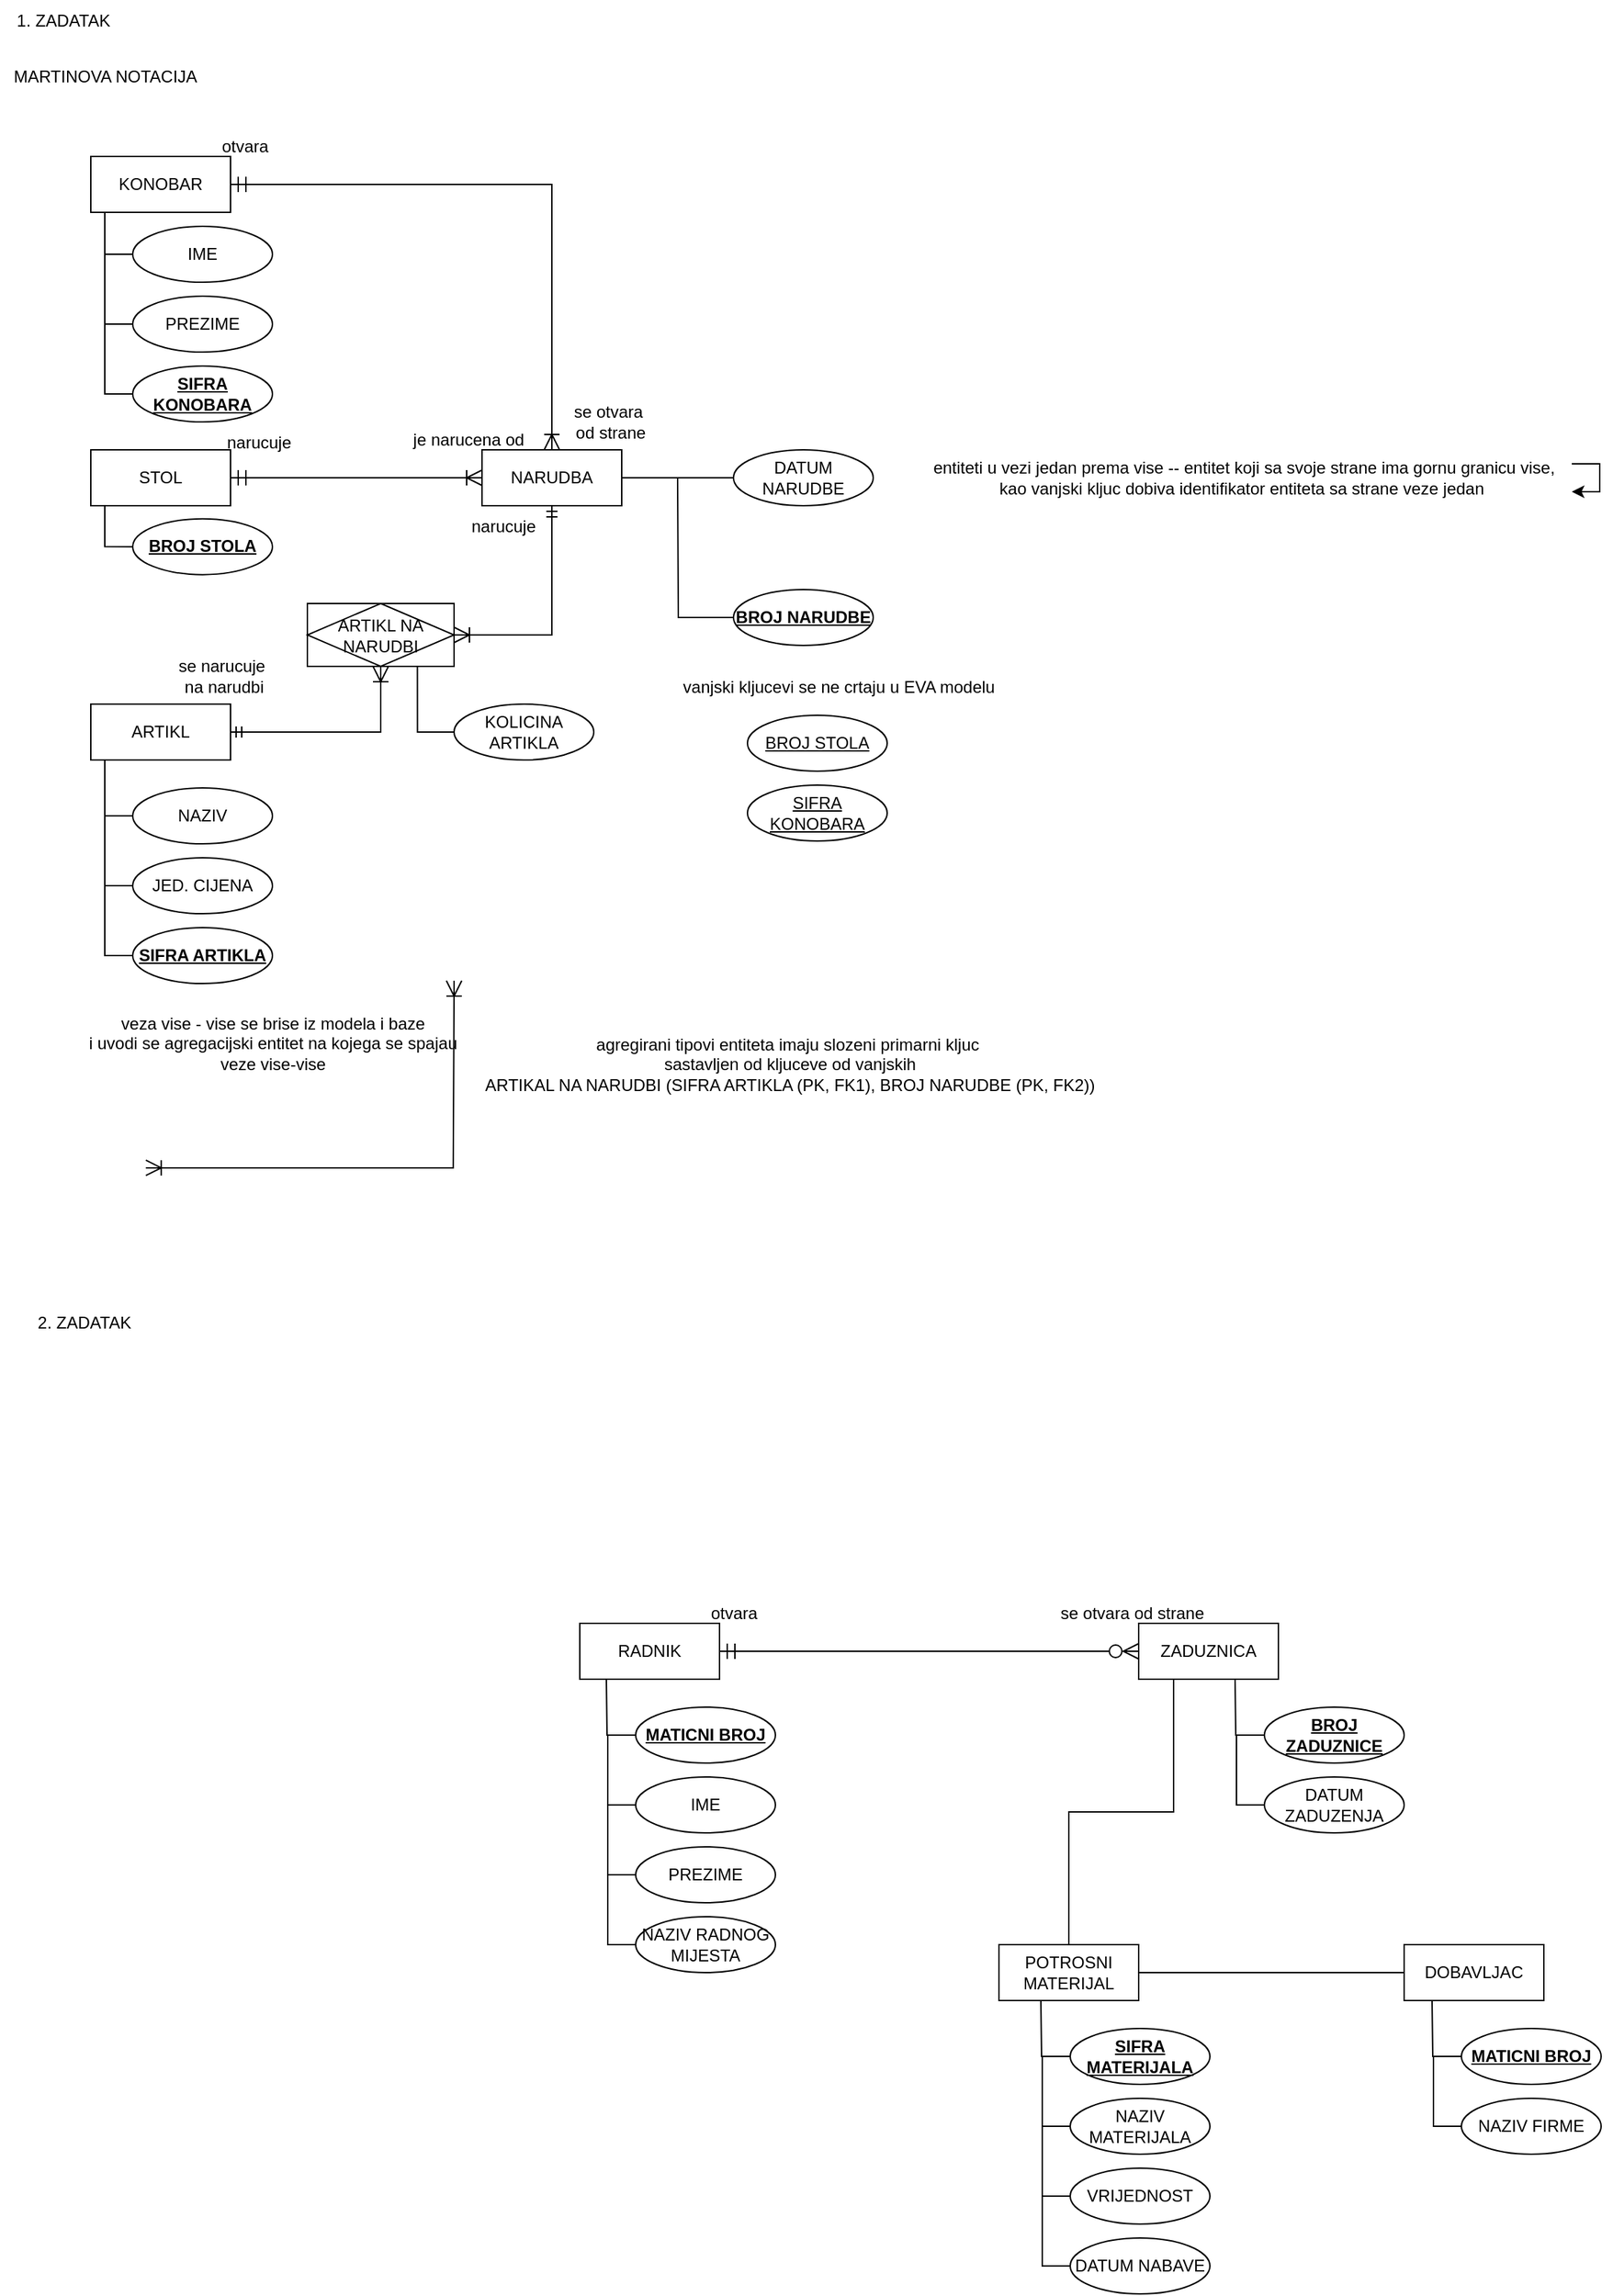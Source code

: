<mxfile version="22.0.4" type="github">
  <diagram name="Page-1" id="XmXVr0m_O3OawCJsEPbr">
    <mxGraphModel dx="1048" dy="740" grid="1" gridSize="10" guides="1" tooltips="1" connect="1" arrows="1" fold="1" page="1" pageScale="1" pageWidth="3300" pageHeight="4681" math="0" shadow="0">
      <root>
        <mxCell id="0" />
        <mxCell id="1" parent="0" />
        <mxCell id="DkcUDRgrnolismWW7WIm-1" value="STOL" style="whiteSpace=wrap;html=1;align=center;" vertex="1" parent="1">
          <mxGeometry x="440" y="330" width="100" height="40" as="geometry" />
        </mxCell>
        <mxCell id="DkcUDRgrnolismWW7WIm-48" style="edgeStyle=orthogonalEdgeStyle;rounded=0;orthogonalLoop=1;jettySize=auto;html=1;exitX=1;exitY=0.5;exitDx=0;exitDy=0;entryX=0.5;entryY=1;entryDx=0;entryDy=0;endArrow=ERoneToMany;endFill=0;endSize=9;startArrow=ERmandOne;startFill=0;" edge="1" parent="1" source="DkcUDRgrnolismWW7WIm-3" target="DkcUDRgrnolismWW7WIm-47">
          <mxGeometry relative="1" as="geometry" />
        </mxCell>
        <mxCell id="DkcUDRgrnolismWW7WIm-3" value="ARTIKL" style="whiteSpace=wrap;html=1;align=center;" vertex="1" parent="1">
          <mxGeometry x="440" y="512" width="100" height="40" as="geometry" />
        </mxCell>
        <mxCell id="DkcUDRgrnolismWW7WIm-7" style="edgeStyle=orthogonalEdgeStyle;rounded=0;orthogonalLoop=1;jettySize=auto;html=1;exitX=1;exitY=0.5;exitDx=0;exitDy=0;entryX=0.5;entryY=0;entryDx=0;entryDy=0;endArrow=ERoneToMany;endFill=0;endSize=9;startSize=9;startArrow=ERmandOne;startFill=0;" edge="1" parent="1" source="DkcUDRgrnolismWW7WIm-4" target="DkcUDRgrnolismWW7WIm-6">
          <mxGeometry relative="1" as="geometry" />
        </mxCell>
        <mxCell id="DkcUDRgrnolismWW7WIm-4" value="KONOBAR" style="whiteSpace=wrap;html=1;align=center;" vertex="1" parent="1">
          <mxGeometry x="440" y="120" width="100" height="40" as="geometry" />
        </mxCell>
        <mxCell id="DkcUDRgrnolismWW7WIm-9" style="edgeStyle=orthogonalEdgeStyle;rounded=0;orthogonalLoop=1;jettySize=auto;html=1;exitX=0;exitY=0.5;exitDx=0;exitDy=0;entryX=1;entryY=0.5;entryDx=0;entryDy=0;endArrow=ERmandOne;endFill=0;startArrow=ERoneToMany;startFill=0;targetPerimeterSpacing=0;endSize=9;startSize=9;" edge="1" parent="1" source="DkcUDRgrnolismWW7WIm-6" target="DkcUDRgrnolismWW7WIm-1">
          <mxGeometry relative="1" as="geometry" />
        </mxCell>
        <mxCell id="DkcUDRgrnolismWW7WIm-10" style="edgeStyle=orthogonalEdgeStyle;rounded=0;orthogonalLoop=1;jettySize=auto;html=1;entryX=1;entryY=0.5;entryDx=0;entryDy=0;endArrow=ERoneToMany;endFill=0;endSize=9;startSize=9;startArrow=ERoneToMany;startFill=0;exitX=0.866;exitY=-0.132;exitDx=0;exitDy=0;exitPerimeter=0;" edge="1" parent="1">
          <mxGeometry relative="1" as="geometry">
            <mxPoint x="700.0" y="710.0" as="sourcePoint" />
            <mxPoint x="479.38" y="843.96" as="targetPoint" />
            <Array as="points">
              <mxPoint x="700.38" y="713.96" />
              <mxPoint x="699.38" y="843.96" />
            </Array>
          </mxGeometry>
        </mxCell>
        <mxCell id="DkcUDRgrnolismWW7WIm-49" style="edgeStyle=orthogonalEdgeStyle;rounded=0;orthogonalLoop=1;jettySize=auto;html=1;exitX=0.5;exitY=1;exitDx=0;exitDy=0;entryX=1;entryY=0.5;entryDx=0;entryDy=0;endArrow=ERoneToMany;endFill=0;endSize=9;startArrow=ERmandOne;startFill=0;" edge="1" parent="1" source="DkcUDRgrnolismWW7WIm-6" target="DkcUDRgrnolismWW7WIm-47">
          <mxGeometry relative="1" as="geometry" />
        </mxCell>
        <mxCell id="DkcUDRgrnolismWW7WIm-6" value="NARUDBA" style="whiteSpace=wrap;html=1;align=center;" vertex="1" parent="1">
          <mxGeometry x="720" y="330" width="100" height="40" as="geometry" />
        </mxCell>
        <mxCell id="DkcUDRgrnolismWW7WIm-11" value="MARTINOVA NOTACIJA" style="text;html=1;align=center;verticalAlign=middle;resizable=0;points=[];autosize=1;strokeColor=none;fillColor=none;" vertex="1" parent="1">
          <mxGeometry x="375" y="48" width="150" height="30" as="geometry" />
        </mxCell>
        <mxCell id="DkcUDRgrnolismWW7WIm-14" style="edgeStyle=orthogonalEdgeStyle;rounded=0;orthogonalLoop=1;jettySize=auto;html=1;exitX=0;exitY=0.5;exitDx=0;exitDy=0;entryX=0.25;entryY=1;entryDx=0;entryDy=0;endArrow=none;endFill=0;" edge="1" parent="1" source="DkcUDRgrnolismWW7WIm-12" target="DkcUDRgrnolismWW7WIm-3">
          <mxGeometry relative="1" as="geometry" />
        </mxCell>
        <mxCell id="DkcUDRgrnolismWW7WIm-12" value="NAZIV" style="ellipse;whiteSpace=wrap;html=1;align=center;" vertex="1" parent="1">
          <mxGeometry x="470" y="572" width="100" height="40" as="geometry" />
        </mxCell>
        <mxCell id="DkcUDRgrnolismWW7WIm-15" style="edgeStyle=orthogonalEdgeStyle;rounded=0;orthogonalLoop=1;jettySize=auto;html=1;exitX=0;exitY=0.5;exitDx=0;exitDy=0;endArrow=none;endFill=0;" edge="1" parent="1" source="DkcUDRgrnolismWW7WIm-13">
          <mxGeometry relative="1" as="geometry">
            <mxPoint x="450" y="572" as="targetPoint" />
          </mxGeometry>
        </mxCell>
        <mxCell id="DkcUDRgrnolismWW7WIm-13" value="JED. CIJENA" style="ellipse;whiteSpace=wrap;html=1;align=center;" vertex="1" parent="1">
          <mxGeometry x="470" y="622" width="100" height="40" as="geometry" />
        </mxCell>
        <mxCell id="DkcUDRgrnolismWW7WIm-17" style="edgeStyle=orthogonalEdgeStyle;rounded=0;orthogonalLoop=1;jettySize=auto;html=1;exitX=0;exitY=0.5;exitDx=0;exitDy=0;endArrow=none;endFill=0;" edge="1" parent="1" source="DkcUDRgrnolismWW7WIm-16">
          <mxGeometry relative="1" as="geometry">
            <mxPoint x="450" y="642" as="targetPoint" />
          </mxGeometry>
        </mxCell>
        <mxCell id="DkcUDRgrnolismWW7WIm-16" value="&lt;b&gt;SIFRA ARTIKLA&lt;/b&gt;" style="ellipse;whiteSpace=wrap;html=1;align=center;fontStyle=4;" vertex="1" parent="1">
          <mxGeometry x="470" y="672" width="100" height="40" as="geometry" />
        </mxCell>
        <mxCell id="DkcUDRgrnolismWW7WIm-18" value="&lt;u&gt;&lt;b&gt;BROJ STOLA&lt;/b&gt;&lt;/u&gt;" style="ellipse;whiteSpace=wrap;html=1;align=center;" vertex="1" parent="1">
          <mxGeometry x="470" y="379.32" width="100" height="40" as="geometry" />
        </mxCell>
        <mxCell id="DkcUDRgrnolismWW7WIm-19" style="edgeStyle=orthogonalEdgeStyle;rounded=0;orthogonalLoop=1;jettySize=auto;html=1;exitX=0;exitY=0.5;exitDx=0;exitDy=0;entryX=0.1;entryY=1.017;entryDx=0;entryDy=0;entryPerimeter=0;endArrow=none;endFill=0;" edge="1" parent="1" source="DkcUDRgrnolismWW7WIm-18">
          <mxGeometry relative="1" as="geometry">
            <mxPoint x="450" y="370.0" as="targetPoint" />
          </mxGeometry>
        </mxCell>
        <mxCell id="DkcUDRgrnolismWW7WIm-20" style="edgeStyle=orthogonalEdgeStyle;rounded=0;orthogonalLoop=1;jettySize=auto;html=1;exitX=0;exitY=0.5;exitDx=0;exitDy=0;endArrow=none;endFill=0;" edge="1" parent="1" source="DkcUDRgrnolismWW7WIm-21">
          <mxGeometry relative="1" as="geometry">
            <mxPoint x="450" y="160" as="targetPoint" />
          </mxGeometry>
        </mxCell>
        <mxCell id="DkcUDRgrnolismWW7WIm-21" value="IME" style="ellipse;whiteSpace=wrap;html=1;align=center;" vertex="1" parent="1">
          <mxGeometry x="470" y="170" width="100" height="40" as="geometry" />
        </mxCell>
        <mxCell id="DkcUDRgrnolismWW7WIm-22" style="edgeStyle=orthogonalEdgeStyle;rounded=0;orthogonalLoop=1;jettySize=auto;html=1;exitX=0;exitY=0.5;exitDx=0;exitDy=0;endArrow=none;endFill=0;" edge="1" parent="1" source="DkcUDRgrnolismWW7WIm-23">
          <mxGeometry relative="1" as="geometry">
            <mxPoint x="450" y="170" as="targetPoint" />
          </mxGeometry>
        </mxCell>
        <mxCell id="DkcUDRgrnolismWW7WIm-23" value="PREZIME" style="ellipse;whiteSpace=wrap;html=1;align=center;" vertex="1" parent="1">
          <mxGeometry x="470" y="220" width="100" height="40" as="geometry" />
        </mxCell>
        <mxCell id="DkcUDRgrnolismWW7WIm-24" style="edgeStyle=orthogonalEdgeStyle;rounded=0;orthogonalLoop=1;jettySize=auto;html=1;exitX=0;exitY=0.5;exitDx=0;exitDy=0;endArrow=none;endFill=0;" edge="1" parent="1" source="DkcUDRgrnolismWW7WIm-25">
          <mxGeometry relative="1" as="geometry">
            <mxPoint x="450" y="240" as="targetPoint" />
          </mxGeometry>
        </mxCell>
        <mxCell id="DkcUDRgrnolismWW7WIm-25" value="&lt;b&gt;SIFRA KONOBARA&lt;/b&gt;" style="ellipse;whiteSpace=wrap;html=1;align=center;fontStyle=4;" vertex="1" parent="1">
          <mxGeometry x="470" y="270" width="100" height="40" as="geometry" />
        </mxCell>
        <mxCell id="DkcUDRgrnolismWW7WIm-26" value="DATUM NARUDBE" style="ellipse;whiteSpace=wrap;html=1;align=center;" vertex="1" parent="1">
          <mxGeometry x="900" y="330.0" width="100" height="40" as="geometry" />
        </mxCell>
        <mxCell id="DkcUDRgrnolismWW7WIm-27" style="edgeStyle=orthogonalEdgeStyle;rounded=0;orthogonalLoop=1;jettySize=auto;html=1;exitX=0;exitY=0.5;exitDx=0;exitDy=0;entryX=1;entryY=0.5;entryDx=0;entryDy=0;endArrow=none;endFill=0;" edge="1" parent="1" source="DkcUDRgrnolismWW7WIm-26" target="DkcUDRgrnolismWW7WIm-6">
          <mxGeometry relative="1" as="geometry">
            <mxPoint x="840" y="345.34" as="targetPoint" />
          </mxGeometry>
        </mxCell>
        <mxCell id="DkcUDRgrnolismWW7WIm-28" value="KOLICINA ARTIKLA" style="ellipse;whiteSpace=wrap;html=1;align=center;" vertex="1" parent="1">
          <mxGeometry x="700" y="512.0" width="100" height="40" as="geometry" />
        </mxCell>
        <mxCell id="DkcUDRgrnolismWW7WIm-29" style="edgeStyle=orthogonalEdgeStyle;rounded=0;orthogonalLoop=1;jettySize=auto;html=1;exitX=0;exitY=0.5;exitDx=0;exitDy=0;endArrow=none;endFill=0;entryX=0.75;entryY=1;entryDx=0;entryDy=0;" edge="1" parent="1" source="DkcUDRgrnolismWW7WIm-28" target="DkcUDRgrnolismWW7WIm-47">
          <mxGeometry relative="1" as="geometry">
            <mxPoint x="660" y="531.68" as="targetPoint" />
          </mxGeometry>
        </mxCell>
        <mxCell id="DkcUDRgrnolismWW7WIm-30" value="&lt;b&gt;&lt;u&gt;BROJ NARUDBE&lt;/u&gt;&lt;/b&gt;" style="ellipse;whiteSpace=wrap;html=1;align=center;" vertex="1" parent="1">
          <mxGeometry x="900" y="430" width="100" height="40" as="geometry" />
        </mxCell>
        <mxCell id="DkcUDRgrnolismWW7WIm-31" style="edgeStyle=orthogonalEdgeStyle;rounded=0;orthogonalLoop=1;jettySize=auto;html=1;exitX=0;exitY=0.5;exitDx=0;exitDy=0;endArrow=none;endFill=0;" edge="1" parent="1" source="DkcUDRgrnolismWW7WIm-30">
          <mxGeometry relative="1" as="geometry">
            <mxPoint x="860" y="350" as="targetPoint" />
          </mxGeometry>
        </mxCell>
        <mxCell id="DkcUDRgrnolismWW7WIm-32" value="narucuje" style="text;html=1;align=center;verticalAlign=middle;resizable=0;points=[];autosize=1;strokeColor=none;fillColor=none;" vertex="1" parent="1">
          <mxGeometry x="525" y="310" width="70" height="30" as="geometry" />
        </mxCell>
        <mxCell id="DkcUDRgrnolismWW7WIm-33" value="je narucena od" style="text;html=1;align=center;verticalAlign=middle;resizable=0;points=[];autosize=1;strokeColor=none;fillColor=none;" vertex="1" parent="1">
          <mxGeometry x="660" y="308" width="100" height="30" as="geometry" />
        </mxCell>
        <mxCell id="DkcUDRgrnolismWW7WIm-36" value="entiteti u vezi jedan prema vise -- entitet koji sa svoje strane ima gornu granicu vise, &lt;br&gt;kao vanjski kljuc dobiva identifikator entiteta sa strane veze jedan&amp;nbsp;" style="text;html=1;align=center;verticalAlign=middle;resizable=0;points=[];autosize=1;strokeColor=none;fillColor=none;" vertex="1" parent="1">
          <mxGeometry x="1030" y="330" width="470" height="40" as="geometry" />
        </mxCell>
        <mxCell id="DkcUDRgrnolismWW7WIm-37" style="edgeStyle=orthogonalEdgeStyle;rounded=0;orthogonalLoop=1;jettySize=auto;html=1;" edge="1" parent="1" source="DkcUDRgrnolismWW7WIm-36" target="DkcUDRgrnolismWW7WIm-36">
          <mxGeometry relative="1" as="geometry" />
        </mxCell>
        <mxCell id="DkcUDRgrnolismWW7WIm-38" value="otvara" style="text;html=1;align=center;verticalAlign=middle;resizable=0;points=[];autosize=1;strokeColor=none;fillColor=none;" vertex="1" parent="1">
          <mxGeometry x="520" y="98" width="60" height="30" as="geometry" />
        </mxCell>
        <mxCell id="DkcUDRgrnolismWW7WIm-39" value="se otvara&lt;br&gt;&amp;nbsp;od strane" style="text;html=1;align=center;verticalAlign=middle;resizable=0;points=[];autosize=1;strokeColor=none;fillColor=none;" vertex="1" parent="1">
          <mxGeometry x="770" y="290" width="80" height="40" as="geometry" />
        </mxCell>
        <mxCell id="DkcUDRgrnolismWW7WIm-40" value="vanjski kljucevi se ne crtaju u EVA modelu" style="text;html=1;align=center;verticalAlign=middle;resizable=0;points=[];autosize=1;strokeColor=none;fillColor=none;" vertex="1" parent="1">
          <mxGeometry x="850" y="485" width="250" height="30" as="geometry" />
        </mxCell>
        <mxCell id="DkcUDRgrnolismWW7WIm-41" value="&lt;u&gt;BROJ STOLA&lt;/u&gt;" style="ellipse;whiteSpace=wrap;html=1;align=center;" vertex="1" parent="1">
          <mxGeometry x="910" y="520" width="100" height="40" as="geometry" />
        </mxCell>
        <mxCell id="DkcUDRgrnolismWW7WIm-43" value="SIFRA KONOBARA" style="ellipse;whiteSpace=wrap;html=1;align=center;fontStyle=4;" vertex="1" parent="1">
          <mxGeometry x="910" y="570" width="100" height="40" as="geometry" />
        </mxCell>
        <mxCell id="DkcUDRgrnolismWW7WIm-44" value="narucuje" style="text;html=1;align=center;verticalAlign=middle;resizable=0;points=[];autosize=1;strokeColor=none;fillColor=none;" vertex="1" parent="1">
          <mxGeometry x="700" y="370" width="70" height="30" as="geometry" />
        </mxCell>
        <mxCell id="DkcUDRgrnolismWW7WIm-45" value="se narucuje&amp;nbsp;&lt;br&gt;na narudbi" style="text;html=1;align=center;verticalAlign=middle;resizable=0;points=[];autosize=1;strokeColor=none;fillColor=none;" vertex="1" parent="1">
          <mxGeometry x="490" y="472" width="90" height="40" as="geometry" />
        </mxCell>
        <mxCell id="DkcUDRgrnolismWW7WIm-46" value="veza vise - vise se brise iz modela i baze&lt;br&gt;i uvodi se agregacijski entitet na kojega se spajau&lt;br&gt;veze vise-vise" style="text;html=1;align=center;verticalAlign=middle;resizable=0;points=[];autosize=1;strokeColor=none;fillColor=none;" vertex="1" parent="1">
          <mxGeometry x="425" y="725" width="290" height="60" as="geometry" />
        </mxCell>
        <mxCell id="DkcUDRgrnolismWW7WIm-47" value="&lt;span style=&quot;white-space: pre;&quot;&gt;ARTIKL NA&lt;br&gt;NARUDBI&lt;br&gt;&lt;/span&gt;" style="shape=associativeEntity;whiteSpace=wrap;html=1;align=center;" vertex="1" parent="1">
          <mxGeometry x="595" y="440" width="105" height="45" as="geometry" />
        </mxCell>
        <mxCell id="DkcUDRgrnolismWW7WIm-50" value="agregirani tipovi entiteta imaju slozeni primarni kljuc&amp;nbsp;&lt;br&gt;sastavljen od kljuceve od vanjskih&lt;br&gt;ARTIKAL NA NARUDBI (SIFRA ARTIKLA (PK, FK1), BROJ NARUDBE (PK, FK2))" style="text;html=1;align=center;verticalAlign=middle;resizable=0;points=[];autosize=1;strokeColor=none;fillColor=none;" vertex="1" parent="1">
          <mxGeometry x="710" y="740" width="460" height="60" as="geometry" />
        </mxCell>
        <mxCell id="DkcUDRgrnolismWW7WIm-51" value="1. ZADATAK" style="text;html=1;align=center;verticalAlign=middle;resizable=0;points=[];autosize=1;strokeColor=none;fillColor=none;" vertex="1" parent="1">
          <mxGeometry x="375" y="8" width="90" height="30" as="geometry" />
        </mxCell>
        <mxCell id="DkcUDRgrnolismWW7WIm-52" value="2. ZADATAK" style="text;html=1;align=center;verticalAlign=middle;resizable=0;points=[];autosize=1;strokeColor=none;fillColor=none;" vertex="1" parent="1">
          <mxGeometry x="390" y="940" width="90" height="30" as="geometry" />
        </mxCell>
        <mxCell id="DkcUDRgrnolismWW7WIm-82" style="edgeStyle=orthogonalEdgeStyle;rounded=0;orthogonalLoop=1;jettySize=auto;html=1;exitX=1;exitY=0.5;exitDx=0;exitDy=0;entryX=0;entryY=0.5;entryDx=0;entryDy=0;endArrow=ERzeroToMany;endFill=0;endSize=9;startSize=9;startArrow=ERmandOne;startFill=0;" edge="1" parent="1" source="DkcUDRgrnolismWW7WIm-53" target="DkcUDRgrnolismWW7WIm-81">
          <mxGeometry relative="1" as="geometry" />
        </mxCell>
        <mxCell id="DkcUDRgrnolismWW7WIm-53" value="RADNIK" style="whiteSpace=wrap;html=1;align=center;" vertex="1" parent="1">
          <mxGeometry x="790" y="1170" width="100" height="40" as="geometry" />
        </mxCell>
        <mxCell id="DkcUDRgrnolismWW7WIm-80" style="edgeStyle=orthogonalEdgeStyle;rounded=0;orthogonalLoop=1;jettySize=auto;html=1;exitX=1;exitY=0.5;exitDx=0;exitDy=0;entryX=0;entryY=0.5;entryDx=0;entryDy=0;endArrow=none;endFill=0;" edge="1" parent="1" source="DkcUDRgrnolismWW7WIm-54" target="DkcUDRgrnolismWW7WIm-71">
          <mxGeometry relative="1" as="geometry" />
        </mxCell>
        <mxCell id="DkcUDRgrnolismWW7WIm-54" value="POTROSNI&lt;br&gt;MATERIJAL" style="whiteSpace=wrap;html=1;align=center;" vertex="1" parent="1">
          <mxGeometry x="1090" y="1400" width="100" height="40" as="geometry" />
        </mxCell>
        <mxCell id="DkcUDRgrnolismWW7WIm-55" value="&lt;b&gt;&lt;u&gt;MATICNI BROJ&lt;/u&gt;&lt;/b&gt;" style="ellipse;whiteSpace=wrap;html=1;align=center;" vertex="1" parent="1">
          <mxGeometry x="830" y="1230" width="100" height="40" as="geometry" />
        </mxCell>
        <mxCell id="DkcUDRgrnolismWW7WIm-62" style="edgeStyle=orthogonalEdgeStyle;rounded=0;orthogonalLoop=1;jettySize=auto;html=1;exitX=0;exitY=0.5;exitDx=0;exitDy=0;endArrow=none;endFill=0;" edge="1" parent="1" source="DkcUDRgrnolismWW7WIm-56">
          <mxGeometry relative="1" as="geometry">
            <mxPoint x="810" y="1350" as="targetPoint" />
          </mxGeometry>
        </mxCell>
        <mxCell id="DkcUDRgrnolismWW7WIm-56" value="NAZIV RADNOG MIJESTA" style="ellipse;whiteSpace=wrap;html=1;align=center;" vertex="1" parent="1">
          <mxGeometry x="830" y="1380" width="100" height="40" as="geometry" />
        </mxCell>
        <mxCell id="DkcUDRgrnolismWW7WIm-61" style="edgeStyle=orthogonalEdgeStyle;rounded=0;orthogonalLoop=1;jettySize=auto;html=1;exitX=0;exitY=0.5;exitDx=0;exitDy=0;endArrow=none;endFill=0;" edge="1" parent="1" source="DkcUDRgrnolismWW7WIm-57">
          <mxGeometry relative="1" as="geometry">
            <mxPoint x="810" y="1300" as="targetPoint" />
          </mxGeometry>
        </mxCell>
        <mxCell id="DkcUDRgrnolismWW7WIm-57" value="PREZIME" style="ellipse;whiteSpace=wrap;html=1;align=center;" vertex="1" parent="1">
          <mxGeometry x="830" y="1330" width="100" height="40" as="geometry" />
        </mxCell>
        <mxCell id="DkcUDRgrnolismWW7WIm-60" style="edgeStyle=orthogonalEdgeStyle;rounded=0;orthogonalLoop=1;jettySize=auto;html=1;exitX=0;exitY=0.5;exitDx=0;exitDy=0;endArrow=none;endFill=0;" edge="1" parent="1" source="DkcUDRgrnolismWW7WIm-58">
          <mxGeometry relative="1" as="geometry">
            <mxPoint x="810" y="1250" as="targetPoint" />
          </mxGeometry>
        </mxCell>
        <mxCell id="DkcUDRgrnolismWW7WIm-58" value="IME" style="ellipse;whiteSpace=wrap;html=1;align=center;" vertex="1" parent="1">
          <mxGeometry x="830" y="1280" width="100" height="40" as="geometry" />
        </mxCell>
        <mxCell id="DkcUDRgrnolismWW7WIm-59" style="edgeStyle=orthogonalEdgeStyle;rounded=0;orthogonalLoop=1;jettySize=auto;html=1;exitX=0;exitY=0.5;exitDx=0;exitDy=0;endArrow=none;endFill=0;" edge="1" parent="1" source="DkcUDRgrnolismWW7WIm-55">
          <mxGeometry relative="1" as="geometry">
            <mxPoint x="809" y="1210" as="targetPoint" />
          </mxGeometry>
        </mxCell>
        <mxCell id="DkcUDRgrnolismWW7WIm-63" value="&lt;b&gt;&lt;u&gt;SIFRA MATERIJALA&lt;/u&gt;&lt;/b&gt;" style="ellipse;whiteSpace=wrap;html=1;align=center;" vertex="1" parent="1">
          <mxGeometry x="1141" y="1460" width="100" height="40" as="geometry" />
        </mxCell>
        <mxCell id="DkcUDRgrnolismWW7WIm-64" style="edgeStyle=orthogonalEdgeStyle;rounded=0;orthogonalLoop=1;jettySize=auto;html=1;exitX=0;exitY=0.5;exitDx=0;exitDy=0;endArrow=none;endFill=0;" edge="1" parent="1" source="DkcUDRgrnolismWW7WIm-65">
          <mxGeometry relative="1" as="geometry">
            <mxPoint x="1121" y="1580" as="targetPoint" />
          </mxGeometry>
        </mxCell>
        <mxCell id="DkcUDRgrnolismWW7WIm-65" value="DATUM NABAVE" style="ellipse;whiteSpace=wrap;html=1;align=center;" vertex="1" parent="1">
          <mxGeometry x="1141" y="1610" width="100" height="40" as="geometry" />
        </mxCell>
        <mxCell id="DkcUDRgrnolismWW7WIm-66" style="edgeStyle=orthogonalEdgeStyle;rounded=0;orthogonalLoop=1;jettySize=auto;html=1;exitX=0;exitY=0.5;exitDx=0;exitDy=0;endArrow=none;endFill=0;" edge="1" parent="1" source="DkcUDRgrnolismWW7WIm-67">
          <mxGeometry relative="1" as="geometry">
            <mxPoint x="1121" y="1530" as="targetPoint" />
          </mxGeometry>
        </mxCell>
        <mxCell id="DkcUDRgrnolismWW7WIm-67" value="VRIJEDNOST" style="ellipse;whiteSpace=wrap;html=1;align=center;" vertex="1" parent="1">
          <mxGeometry x="1141" y="1560" width="100" height="40" as="geometry" />
        </mxCell>
        <mxCell id="DkcUDRgrnolismWW7WIm-68" style="edgeStyle=orthogonalEdgeStyle;rounded=0;orthogonalLoop=1;jettySize=auto;html=1;exitX=0;exitY=0.5;exitDx=0;exitDy=0;endArrow=none;endFill=0;" edge="1" parent="1" source="DkcUDRgrnolismWW7WIm-69">
          <mxGeometry relative="1" as="geometry">
            <mxPoint x="1121" y="1480" as="targetPoint" />
          </mxGeometry>
        </mxCell>
        <mxCell id="DkcUDRgrnolismWW7WIm-69" value="NAZIV MATERIJALA" style="ellipse;whiteSpace=wrap;html=1;align=center;" vertex="1" parent="1">
          <mxGeometry x="1141" y="1510" width="100" height="40" as="geometry" />
        </mxCell>
        <mxCell id="DkcUDRgrnolismWW7WIm-70" style="edgeStyle=orthogonalEdgeStyle;rounded=0;orthogonalLoop=1;jettySize=auto;html=1;exitX=0;exitY=0.5;exitDx=0;exitDy=0;endArrow=none;endFill=0;" edge="1" parent="1" source="DkcUDRgrnolismWW7WIm-63">
          <mxGeometry relative="1" as="geometry">
            <mxPoint x="1120" y="1440" as="targetPoint" />
          </mxGeometry>
        </mxCell>
        <mxCell id="DkcUDRgrnolismWW7WIm-71" value="DOBAVLJAC" style="whiteSpace=wrap;html=1;align=center;" vertex="1" parent="1">
          <mxGeometry x="1380" y="1400" width="100" height="40" as="geometry" />
        </mxCell>
        <mxCell id="DkcUDRgrnolismWW7WIm-72" value="&lt;b&gt;&lt;u&gt;MATICNI BROJ&lt;/u&gt;&lt;/b&gt;" style="ellipse;whiteSpace=wrap;html=1;align=center;" vertex="1" parent="1">
          <mxGeometry x="1421" y="1460" width="100" height="40" as="geometry" />
        </mxCell>
        <mxCell id="DkcUDRgrnolismWW7WIm-77" style="edgeStyle=orthogonalEdgeStyle;rounded=0;orthogonalLoop=1;jettySize=auto;html=1;exitX=0;exitY=0.5;exitDx=0;exitDy=0;endArrow=none;endFill=0;" edge="1" parent="1" source="DkcUDRgrnolismWW7WIm-78">
          <mxGeometry relative="1" as="geometry">
            <mxPoint x="1401" y="1480" as="targetPoint" />
          </mxGeometry>
        </mxCell>
        <mxCell id="DkcUDRgrnolismWW7WIm-78" value="NAZIV FIRME" style="ellipse;whiteSpace=wrap;html=1;align=center;" vertex="1" parent="1">
          <mxGeometry x="1421" y="1510" width="100" height="40" as="geometry" />
        </mxCell>
        <mxCell id="DkcUDRgrnolismWW7WIm-79" style="edgeStyle=orthogonalEdgeStyle;rounded=0;orthogonalLoop=1;jettySize=auto;html=1;exitX=0;exitY=0.5;exitDx=0;exitDy=0;endArrow=none;endFill=0;" edge="1" parent="1" source="DkcUDRgrnolismWW7WIm-72">
          <mxGeometry relative="1" as="geometry">
            <mxPoint x="1400" y="1440" as="targetPoint" />
          </mxGeometry>
        </mxCell>
        <mxCell id="DkcUDRgrnolismWW7WIm-83" style="edgeStyle=orthogonalEdgeStyle;rounded=0;orthogonalLoop=1;jettySize=auto;html=1;exitX=0.25;exitY=1;exitDx=0;exitDy=0;endArrow=none;endFill=0;" edge="1" parent="1" source="DkcUDRgrnolismWW7WIm-81" target="DkcUDRgrnolismWW7WIm-54">
          <mxGeometry relative="1" as="geometry" />
        </mxCell>
        <mxCell id="DkcUDRgrnolismWW7WIm-81" value="ZADUZNICA" style="whiteSpace=wrap;html=1;align=center;" vertex="1" parent="1">
          <mxGeometry x="1190" y="1170" width="100" height="40" as="geometry" />
        </mxCell>
        <mxCell id="DkcUDRgrnolismWW7WIm-84" value="&lt;b&gt;&lt;u&gt;BROJ ZADUZNICE&lt;/u&gt;&lt;/b&gt;" style="ellipse;whiteSpace=wrap;html=1;align=center;" vertex="1" parent="1">
          <mxGeometry x="1280" y="1230" width="100" height="40" as="geometry" />
        </mxCell>
        <mxCell id="DkcUDRgrnolismWW7WIm-85" style="edgeStyle=orthogonalEdgeStyle;rounded=0;orthogonalLoop=1;jettySize=auto;html=1;exitX=0;exitY=0.5;exitDx=0;exitDy=0;endArrow=none;endFill=0;" edge="1" parent="1" source="DkcUDRgrnolismWW7WIm-86">
          <mxGeometry relative="1" as="geometry">
            <mxPoint x="1260" y="1250" as="targetPoint" />
          </mxGeometry>
        </mxCell>
        <mxCell id="DkcUDRgrnolismWW7WIm-86" value="DATUM ZADUZENJA" style="ellipse;whiteSpace=wrap;html=1;align=center;" vertex="1" parent="1">
          <mxGeometry x="1280" y="1280" width="100" height="40" as="geometry" />
        </mxCell>
        <mxCell id="DkcUDRgrnolismWW7WIm-87" style="edgeStyle=orthogonalEdgeStyle;rounded=0;orthogonalLoop=1;jettySize=auto;html=1;exitX=0;exitY=0.5;exitDx=0;exitDy=0;endArrow=none;endFill=0;" edge="1" parent="1" source="DkcUDRgrnolismWW7WIm-84">
          <mxGeometry relative="1" as="geometry">
            <mxPoint x="1259" y="1210" as="targetPoint" />
          </mxGeometry>
        </mxCell>
        <mxCell id="DkcUDRgrnolismWW7WIm-88" value="otvara" style="text;html=1;align=center;verticalAlign=middle;resizable=0;points=[];autosize=1;strokeColor=none;fillColor=none;" vertex="1" parent="1">
          <mxGeometry x="870" y="1148" width="60" height="30" as="geometry" />
        </mxCell>
        <mxCell id="DkcUDRgrnolismWW7WIm-89" value="se otvara od strane" style="text;html=1;align=center;verticalAlign=middle;resizable=0;points=[];autosize=1;strokeColor=none;fillColor=none;" vertex="1" parent="1">
          <mxGeometry x="1120" y="1148" width="130" height="30" as="geometry" />
        </mxCell>
      </root>
    </mxGraphModel>
  </diagram>
</mxfile>
